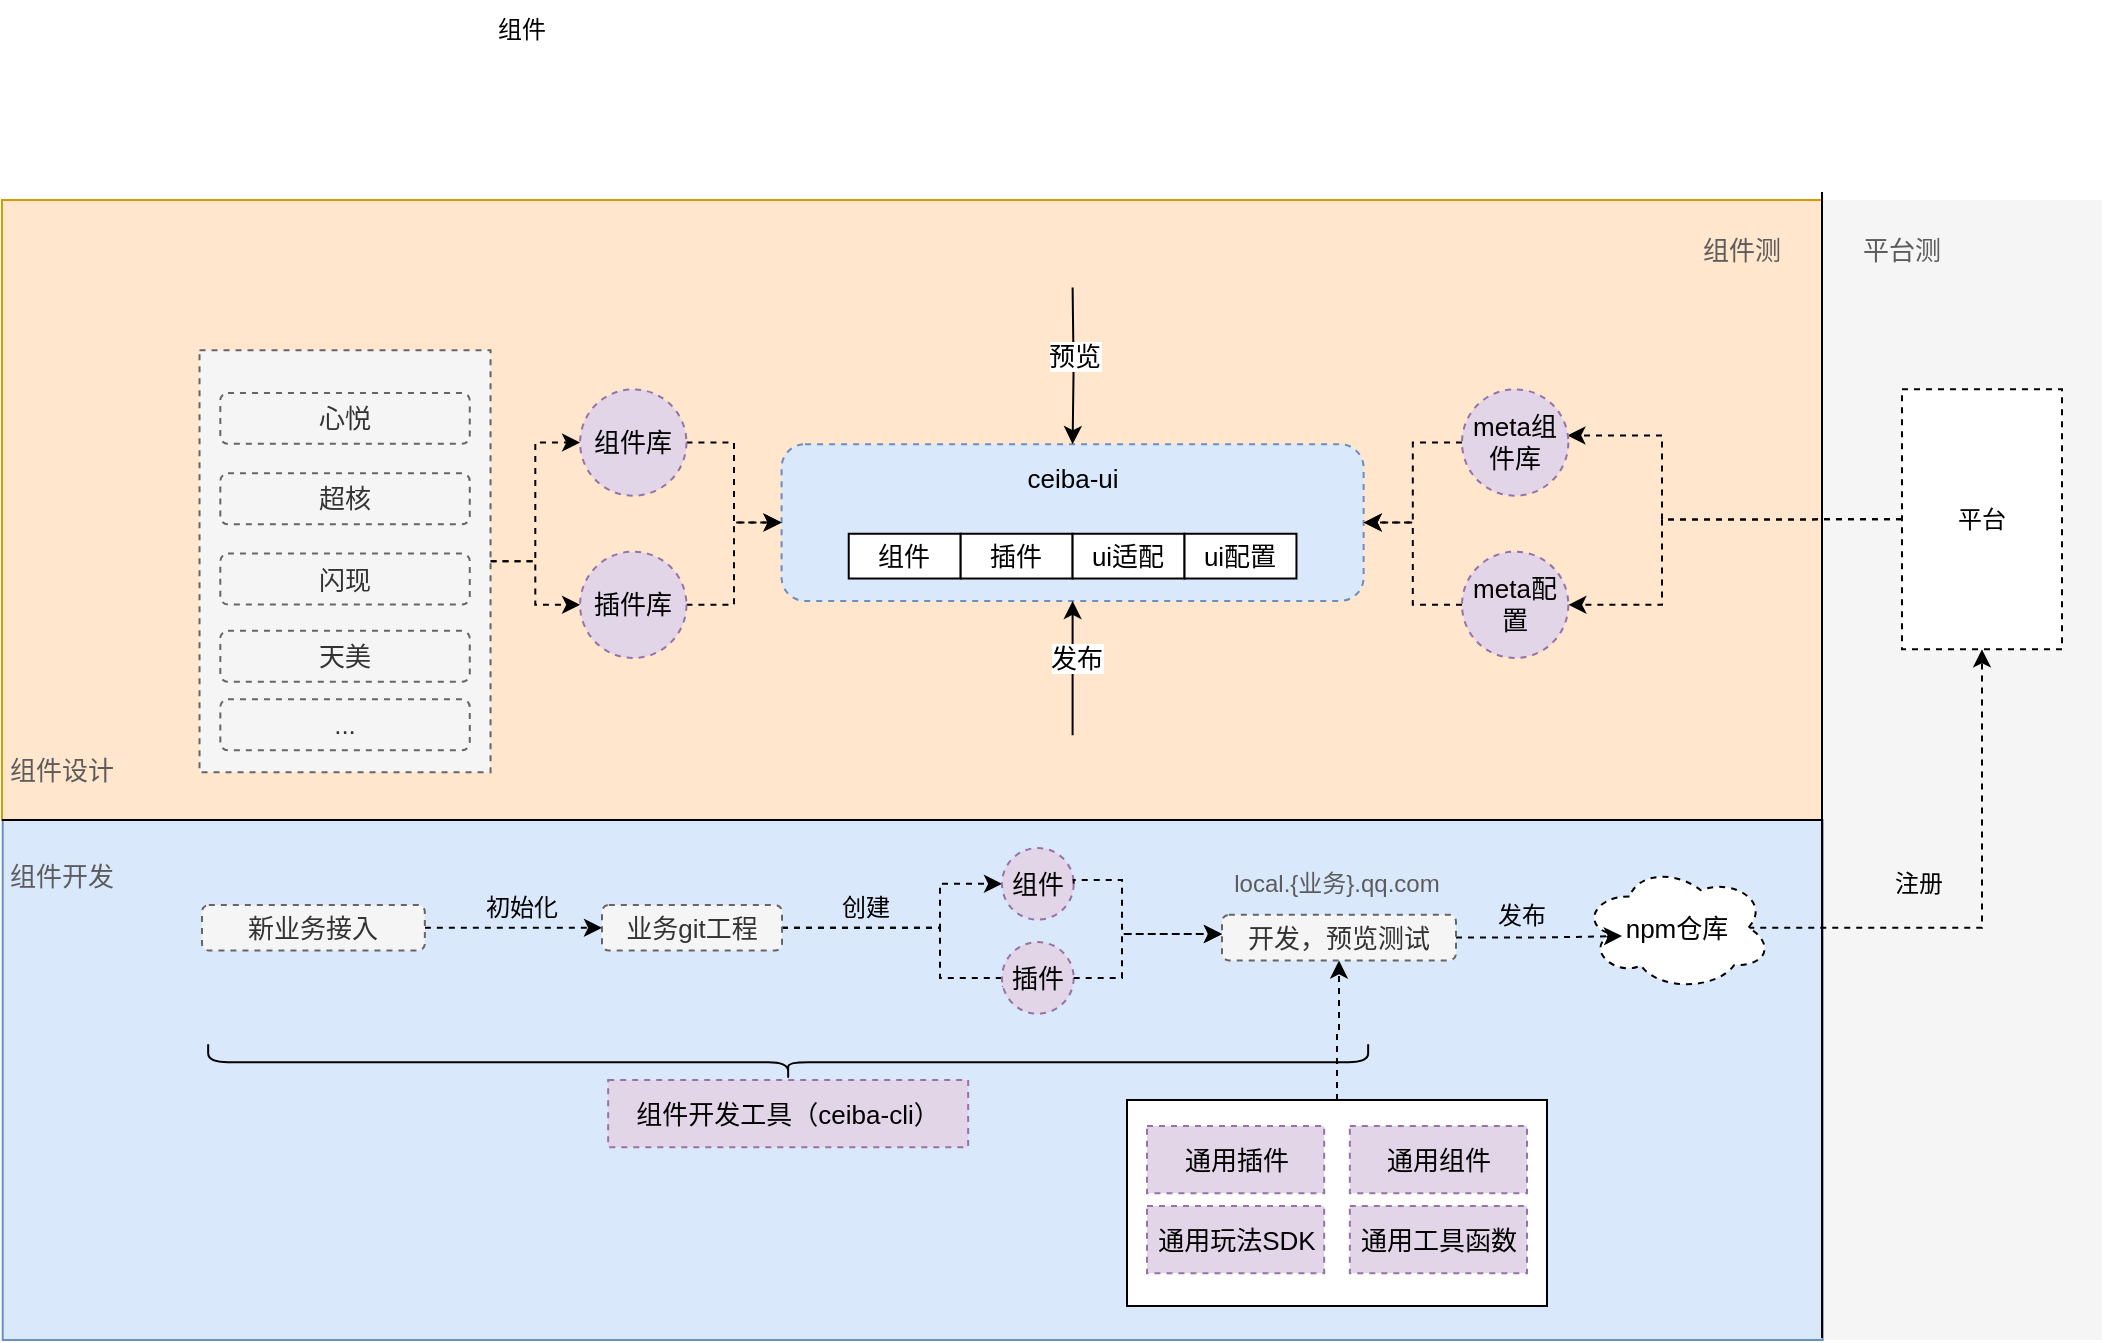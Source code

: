 <mxfile version="15.5.7" type="github">
  <diagram id="rk3C6pTUY0xWVFAPisOY" name="Page-1">
    <mxGraphModel dx="1422" dy="794" grid="1" gridSize="10" guides="1" tooltips="1" connect="1" arrows="1" fold="1" page="1" pageScale="1" pageWidth="827" pageHeight="1169" math="0" shadow="0">
      <root>
        <mxCell id="0" />
        <mxCell id="1" parent="0" />
        <mxCell id="pB1RGP40LvwcYAefXJI1-119" value="" style="rounded=0;whiteSpace=wrap;html=1;fontSize=13;fontColor=#333333;fillColor=#f5f5f5;strokeColor=none;" vertex="1" parent="1">
          <mxGeometry x="930.35" y="290" width="139.65" height="570" as="geometry" />
        </mxCell>
        <mxCell id="pB1RGP40LvwcYAefXJI1-118" value="" style="rounded=0;whiteSpace=wrap;html=1;fontSize=13;fillColor=#dae8fc;strokeColor=#6c8ebf;" vertex="1" parent="1">
          <mxGeometry x="20.35" y="600" width="910" height="260" as="geometry" />
        </mxCell>
        <mxCell id="pB1RGP40LvwcYAefXJI1-117" value="" style="rounded=0;whiteSpace=wrap;html=1;fontSize=13;fillColor=#ffe6cc;strokeColor=#d79b00;" vertex="1" parent="1">
          <mxGeometry x="20" y="290" width="910" height="310" as="geometry" />
        </mxCell>
        <mxCell id="pB1RGP40LvwcYAefXJI1-110" style="edgeStyle=orthogonalEdgeStyle;rounded=0;orthogonalLoop=1;jettySize=auto;html=1;exitX=0.5;exitY=0;exitDx=0;exitDy=0;entryX=0.5;entryY=1;entryDx=0;entryDy=0;dashed=1;fontSize=13;fontColor=#5C5C5C;" edge="1" parent="1" source="pB1RGP40LvwcYAefXJI1-109" target="pB1RGP40LvwcYAefXJI1-95">
          <mxGeometry relative="1" as="geometry" />
        </mxCell>
        <mxCell id="pB1RGP40LvwcYAefXJI1-109" value="" style="rounded=0;whiteSpace=wrap;html=1;fontSize=13;fontColor=#5C5C5C;" vertex="1" parent="1">
          <mxGeometry x="582.5" y="740" width="210" height="103" as="geometry" />
        </mxCell>
        <mxCell id="pB1RGP40LvwcYAefXJI1-24" value="组件" style="text;html=1;strokeColor=none;fillColor=none;align=center;verticalAlign=middle;whiteSpace=wrap;rounded=0;" vertex="1" parent="1">
          <mxGeometry x="250" y="190" width="60" height="30" as="geometry" />
        </mxCell>
        <mxCell id="pB1RGP40LvwcYAefXJI1-67" style="edgeStyle=orthogonalEdgeStyle;rounded=0;orthogonalLoop=1;jettySize=auto;html=1;exitX=1;exitY=0.5;exitDx=0;exitDy=0;fontSize=13;dashed=1;entryX=0;entryY=0.5;entryDx=0;entryDy=0;" edge="1" parent="1" source="pB1RGP40LvwcYAefXJI1-66" target="pB1RGP40LvwcYAefXJI1-68">
          <mxGeometry relative="1" as="geometry">
            <mxPoint x="300.71" y="653.643" as="targetPoint" />
          </mxGeometry>
        </mxCell>
        <mxCell id="pB1RGP40LvwcYAefXJI1-66" value="新业务接入" style="rounded=1;whiteSpace=wrap;html=1;fillColor=#f5f5f5;fontColor=#333333;strokeColor=#666666;dashed=1;fontSize=13;" vertex="1" parent="1">
          <mxGeometry x="119.996" y="642.499" width="111.429" height="22.779" as="geometry" />
        </mxCell>
        <mxCell id="pB1RGP40LvwcYAefXJI1-75" style="edgeStyle=orthogonalEdgeStyle;rounded=0;orthogonalLoop=1;jettySize=auto;html=1;exitX=1;exitY=0.5;exitDx=0;exitDy=0;entryX=0;entryY=0.5;entryDx=0;entryDy=0;fontSize=13;dashed=1;" edge="1" parent="1" source="pB1RGP40LvwcYAefXJI1-68" target="pB1RGP40LvwcYAefXJI1-72">
          <mxGeometry relative="1" as="geometry">
            <mxPoint x="420.0" y="653.89" as="sourcePoint" />
            <Array as="points">
              <mxPoint x="489" y="654" />
              <mxPoint x="489" y="632" />
            </Array>
          </mxGeometry>
        </mxCell>
        <mxCell id="pB1RGP40LvwcYAefXJI1-76" style="edgeStyle=orthogonalEdgeStyle;rounded=0;orthogonalLoop=1;jettySize=auto;html=1;exitX=1;exitY=0.5;exitDx=0;exitDy=0;entryX=0;entryY=0.5;entryDx=0;entryDy=0;fontSize=13;dashed=1;" edge="1" parent="1">
          <mxGeometry relative="1" as="geometry">
            <mxPoint x="410" y="653.89" as="sourcePoint" />
            <mxPoint x="529.29" y="678.967" as="targetPoint" />
            <Array as="points">
              <mxPoint x="489" y="654" />
              <mxPoint x="489" y="679" />
            </Array>
          </mxGeometry>
        </mxCell>
        <mxCell id="pB1RGP40LvwcYAefXJI1-68" value="业务git工程" style="rounded=1;whiteSpace=wrap;html=1;fillColor=#f5f5f5;fontColor=#333333;strokeColor=#666666;dashed=1;fontSize=13;" vertex="1" parent="1">
          <mxGeometry x="320" y="642.5" width="90" height="22.78" as="geometry" />
        </mxCell>
        <mxCell id="pB1RGP40LvwcYAefXJI1-70" value="初始化" style="text;html=1;strokeColor=none;fillColor=none;align=center;verticalAlign=middle;whiteSpace=wrap;rounded=0;fontSize=12;dashed=1;" vertex="1" parent="1">
          <mxGeometry x="250.0" y="629" width="60" height="30" as="geometry" />
        </mxCell>
        <mxCell id="pB1RGP40LvwcYAefXJI1-71" value="组件开发工具（ceiba-cli）" style="text;html=1;strokeColor=#9673a6;fillColor=#e1d5e7;align=center;verticalAlign=middle;whiteSpace=wrap;rounded=0;fontSize=13;dashed=1;" vertex="1" parent="1">
          <mxGeometry x="323.08" y="730" width="180" height="33.58" as="geometry" />
        </mxCell>
        <mxCell id="pB1RGP40LvwcYAefXJI1-78" value="创建" style="text;html=1;strokeColor=none;fillColor=none;align=center;verticalAlign=middle;whiteSpace=wrap;rounded=0;fontSize=12;dashed=1;" vertex="1" parent="1">
          <mxGeometry x="422" y="629" width="60" height="30" as="geometry" />
        </mxCell>
        <mxCell id="pB1RGP40LvwcYAefXJI1-90" style="edgeStyle=orthogonalEdgeStyle;rounded=0;orthogonalLoop=1;jettySize=auto;html=1;exitX=0.875;exitY=0.5;exitDx=0;exitDy=0;exitPerimeter=0;fontSize=12;dashed=1;" edge="1" parent="1" source="pB1RGP40LvwcYAefXJI1-82" target="pB1RGP40LvwcYAefXJI1-87">
          <mxGeometry relative="1" as="geometry" />
        </mxCell>
        <mxCell id="pB1RGP40LvwcYAefXJI1-82" value="npm仓库" style="ellipse;shape=cloud;whiteSpace=wrap;html=1;fontSize=13;dashed=1;" vertex="1" parent="1">
          <mxGeometry x="810" y="622.55" width="95" height="62.67" as="geometry" />
        </mxCell>
        <mxCell id="pB1RGP40LvwcYAefXJI1-88" style="edgeStyle=orthogonalEdgeStyle;rounded=0;orthogonalLoop=1;jettySize=auto;html=1;exitX=0;exitY=0.5;exitDx=0;exitDy=0;entryX=0.991;entryY=0.433;entryDx=0;entryDy=0;entryPerimeter=0;fontSize=12;dashed=1;" edge="1" parent="1" source="pB1RGP40LvwcYAefXJI1-87" target="pB1RGP40LvwcYAefXJI1-40">
          <mxGeometry relative="1" as="geometry">
            <Array as="points">
              <mxPoint x="850" y="450" />
              <mxPoint x="850" y="408" />
            </Array>
          </mxGeometry>
        </mxCell>
        <mxCell id="pB1RGP40LvwcYAefXJI1-89" style="edgeStyle=orthogonalEdgeStyle;rounded=0;orthogonalLoop=1;jettySize=auto;html=1;exitX=0;exitY=0.5;exitDx=0;exitDy=0;entryX=1;entryY=0.5;entryDx=0;entryDy=0;fontSize=12;dashed=1;" edge="1" parent="1" source="pB1RGP40LvwcYAefXJI1-87" target="pB1RGP40LvwcYAefXJI1-85">
          <mxGeometry relative="1" as="geometry">
            <Array as="points">
              <mxPoint x="850" y="450" />
              <mxPoint x="850" y="492" />
            </Array>
          </mxGeometry>
        </mxCell>
        <mxCell id="pB1RGP40LvwcYAefXJI1-87" value="平台" style="rounded=0;whiteSpace=wrap;html=1;fontSize=12;dashed=1;" vertex="1" parent="1">
          <mxGeometry x="970" y="384.68" width="80" height="130" as="geometry" />
        </mxCell>
        <mxCell id="pB1RGP40LvwcYAefXJI1-79" value="发布" style="text;html=1;strokeColor=none;fillColor=none;align=center;verticalAlign=middle;whiteSpace=wrap;rounded=0;fontSize=12;dashed=1;" vertex="1" parent="1">
          <mxGeometry x="760" y="630.43" width="40" height="34.85" as="geometry" />
        </mxCell>
        <mxCell id="pB1RGP40LvwcYAefXJI1-94" value="" style="shape=curlyBracket;whiteSpace=wrap;html=1;rounded=1;fontSize=12;rotation=-90;" vertex="1" parent="1">
          <mxGeometry x="404.15" y="431.08" width="17.85" height="580" as="geometry" />
        </mxCell>
        <mxCell id="pB1RGP40LvwcYAefXJI1-74" value="" style="group;fontSize=13;dashed=1;" vertex="1" connectable="0" parent="1">
          <mxGeometry x="520" y="614" width="38.411" height="89.61" as="geometry" />
        </mxCell>
        <mxCell id="pB1RGP40LvwcYAefXJI1-72" value="组件" style="ellipse;whiteSpace=wrap;html=1;aspect=fixed;fillColor=#e1d5e7;strokeColor=#9673a6;fontSize=13;dashed=1;" vertex="1" parent="pB1RGP40LvwcYAefXJI1-74">
          <mxGeometry width="35.844" height="35.844" as="geometry" />
        </mxCell>
        <mxCell id="pB1RGP40LvwcYAefXJI1-73" value="插件" style="ellipse;whiteSpace=wrap;html=1;aspect=fixed;fillColor=#e1d5e7;strokeColor=#9673a6;fontSize=13;dashed=1;" vertex="1" parent="pB1RGP40LvwcYAefXJI1-74">
          <mxGeometry y="47.045" width="35.844" height="35.844" as="geometry" />
        </mxCell>
        <mxCell id="pB1RGP40LvwcYAefXJI1-99" style="edgeStyle=orthogonalEdgeStyle;rounded=0;orthogonalLoop=1;jettySize=auto;html=1;exitX=1;exitY=0.5;exitDx=0;exitDy=0;dashed=1;fontSize=12;" edge="1" parent="1" source="pB1RGP40LvwcYAefXJI1-95">
          <mxGeometry relative="1" as="geometry">
            <mxPoint x="830" y="658" as="targetPoint" />
          </mxGeometry>
        </mxCell>
        <mxCell id="pB1RGP40LvwcYAefXJI1-95" value="开发，预览测试" style="rounded=1;whiteSpace=wrap;html=1;fillColor=#f5f5f5;fontColor=#333333;strokeColor=#666666;dashed=1;fontSize=13;" vertex="1" parent="1">
          <mxGeometry x="630" y="647.42" width="117" height="22.78" as="geometry" />
        </mxCell>
        <mxCell id="pB1RGP40LvwcYAefXJI1-92" style="edgeStyle=orthogonalEdgeStyle;rounded=0;orthogonalLoop=1;jettySize=auto;html=1;exitX=1;exitY=0.5;exitDx=0;exitDy=0;fontSize=12;dashed=1;" edge="1" parent="1" source="pB1RGP40LvwcYAefXJI1-73" target="pB1RGP40LvwcYAefXJI1-95">
          <mxGeometry x="529.29" y="614" as="geometry">
            <Array as="points">
              <mxPoint x="580" y="679" />
              <mxPoint x="580" y="657" />
            </Array>
          </mxGeometry>
        </mxCell>
        <mxCell id="pB1RGP40LvwcYAefXJI1-83" style="edgeStyle=orthogonalEdgeStyle;rounded=0;orthogonalLoop=1;jettySize=auto;html=1;exitX=1;exitY=0.5;exitDx=0;exitDy=0;fontSize=12;dashed=1;" edge="1" parent="1" source="pB1RGP40LvwcYAefXJI1-72" target="pB1RGP40LvwcYAefXJI1-95">
          <mxGeometry x="529.29" y="614" as="geometry">
            <mxPoint x="620" y="657" as="targetPoint" />
            <Array as="points">
              <mxPoint x="556" y="630" />
              <mxPoint x="580" y="630" />
              <mxPoint x="580" y="657" />
            </Array>
          </mxGeometry>
        </mxCell>
        <mxCell id="pB1RGP40LvwcYAefXJI1-102" value="local.{业务}.qq.com" style="text;html=1;strokeColor=none;fillColor=none;align=center;verticalAlign=middle;whiteSpace=wrap;rounded=0;fontSize=12;fontColor=#5C5C5C;" vertex="1" parent="1">
          <mxGeometry x="628" y="617.42" width="119" height="30" as="geometry" />
        </mxCell>
        <mxCell id="pB1RGP40LvwcYAefXJI1-105" value="通用组件" style="text;html=1;strokeColor=#9673a6;fillColor=#e1d5e7;align=center;verticalAlign=middle;whiteSpace=wrap;rounded=0;fontSize=13;dashed=1;" vertex="1" parent="1">
          <mxGeometry x="693.92" y="753" width="88.58" height="33.58" as="geometry" />
        </mxCell>
        <mxCell id="pB1RGP40LvwcYAefXJI1-106" value="通用插件" style="text;html=1;strokeColor=#9673a6;fillColor=#e1d5e7;align=center;verticalAlign=middle;whiteSpace=wrap;rounded=0;fontSize=13;dashed=1;" vertex="1" parent="1">
          <mxGeometry x="592.5" y="753" width="88.58" height="33.58" as="geometry" />
        </mxCell>
        <mxCell id="pB1RGP40LvwcYAefXJI1-107" value="通用玩法SDK" style="text;html=1;strokeColor=#9673a6;fillColor=#e1d5e7;align=center;verticalAlign=middle;whiteSpace=wrap;rounded=0;fontSize=13;dashed=1;" vertex="1" parent="1">
          <mxGeometry x="592.5" y="793" width="88.58" height="33.58" as="geometry" />
        </mxCell>
        <mxCell id="pB1RGP40LvwcYAefXJI1-108" value="通用工具函数" style="text;html=1;strokeColor=#9673a6;fillColor=#e1d5e7;align=center;verticalAlign=middle;whiteSpace=wrap;rounded=0;fontSize=13;dashed=1;" vertex="1" parent="1">
          <mxGeometry x="693.92" y="793" width="88.58" height="33.58" as="geometry" />
        </mxCell>
        <mxCell id="pB1RGP40LvwcYAefXJI1-18" value="" style="rounded=1;whiteSpace=wrap;html=1;fillColor=#dae8fc;strokeColor=#6c8ebf;dashed=1;fontSize=13;" vertex="1" parent="1">
          <mxGeometry x="409.788" y="412.104" width="291.024" height="78.353" as="geometry" />
        </mxCell>
        <mxCell id="pB1RGP40LvwcYAefXJI1-19" value="ceiba-ui" style="text;html=1;strokeColor=none;fillColor=none;align=center;verticalAlign=middle;whiteSpace=wrap;rounded=0;fontSize=13;" vertex="1" parent="1">
          <mxGeometry x="521.721" y="412.104" width="67.159" height="33.58" as="geometry" />
        </mxCell>
        <mxCell id="pB1RGP40LvwcYAefXJI1-20" value="组件" style="rounded=0;whiteSpace=wrap;html=1;fontSize=13;" vertex="1" parent="1">
          <mxGeometry x="443.368" y="456.877" width="55.966" height="22.386" as="geometry" />
        </mxCell>
        <mxCell id="pB1RGP40LvwcYAefXJI1-21" value="插件" style="rounded=0;whiteSpace=wrap;html=1;fontSize=13;" vertex="1" parent="1">
          <mxGeometry x="499.334" y="456.877" width="55.966" height="22.386" as="geometry" />
        </mxCell>
        <mxCell id="pB1RGP40LvwcYAefXJI1-22" value="ui适配" style="rounded=0;whiteSpace=wrap;html=1;fontSize=13;" vertex="1" parent="1">
          <mxGeometry x="555.3" y="456.877" width="55.966" height="22.386" as="geometry" />
        </mxCell>
        <mxCell id="pB1RGP40LvwcYAefXJI1-23" value="ui配置" style="rounded=0;whiteSpace=wrap;html=1;fontSize=13;" vertex="1" parent="1">
          <mxGeometry x="611.266" y="456.877" width="55.966" height="22.386" as="geometry" />
        </mxCell>
        <mxCell id="pB1RGP40LvwcYAefXJI1-26" style="edgeStyle=orthogonalEdgeStyle;rounded=0;orthogonalLoop=1;jettySize=auto;html=1;exitX=0.5;exitY=1;exitDx=0;exitDy=0;entryX=0.5;entryY=0;entryDx=0;entryDy=0;fontSize=13;" edge="1" parent="1" target="pB1RGP40LvwcYAefXJI1-19">
          <mxGeometry x="60" y="286.74" as="geometry">
            <mxPoint x="555.3" y="333.752" as="sourcePoint" />
          </mxGeometry>
        </mxCell>
        <mxCell id="pB1RGP40LvwcYAefXJI1-31" value="预览" style="edgeLabel;html=1;align=center;verticalAlign=middle;resizable=0;points=[];fontSize=13;" vertex="1" connectable="0" parent="pB1RGP40LvwcYAefXJI1-26">
          <mxGeometry x="-0.124" relative="1" as="geometry">
            <mxPoint as="offset" />
          </mxGeometry>
        </mxCell>
        <mxCell id="pB1RGP40LvwcYAefXJI1-32" value="" style="endArrow=classic;html=1;rounded=0;entryX=0.5;entryY=1;entryDx=0;entryDy=0;fontSize=13;" edge="1" parent="1" target="pB1RGP40LvwcYAefXJI1-18">
          <mxGeometry x="60" y="286.74" width="50" height="50" as="geometry">
            <mxPoint x="555.3" y="557.616" as="sourcePoint" />
            <mxPoint x="577.687" y="501.65" as="targetPoint" />
          </mxGeometry>
        </mxCell>
        <mxCell id="pB1RGP40LvwcYAefXJI1-33" value="发布" style="edgeLabel;html=1;align=center;verticalAlign=middle;resizable=0;points=[];fontSize=13;" vertex="1" connectable="0" parent="pB1RGP40LvwcYAefXJI1-32">
          <mxGeometry x="0.163" y="-1" relative="1" as="geometry">
            <mxPoint as="offset" />
          </mxGeometry>
        </mxCell>
        <mxCell id="pB1RGP40LvwcYAefXJI1-53" style="edgeStyle=orthogonalEdgeStyle;rounded=0;orthogonalLoop=1;jettySize=auto;html=1;exitX=1;exitY=0.5;exitDx=0;exitDy=0;entryX=0;entryY=0.5;entryDx=0;entryDy=0;fontSize=13;dashed=1;" edge="1" parent="1" source="pB1RGP40LvwcYAefXJI1-34" target="pB1RGP40LvwcYAefXJI1-18">
          <mxGeometry x="60" y="286.74" as="geometry" />
        </mxCell>
        <mxCell id="pB1RGP40LvwcYAefXJI1-34" value="组件库" style="ellipse;whiteSpace=wrap;html=1;aspect=fixed;fillColor=#e1d5e7;strokeColor=#9673a6;fontSize=13;dashed=1;" vertex="1" parent="1">
          <mxGeometry x="309.049" y="384.681" width="53.168" height="53.168" as="geometry" />
        </mxCell>
        <mxCell id="pB1RGP40LvwcYAefXJI1-41" style="edgeStyle=orthogonalEdgeStyle;rounded=0;orthogonalLoop=1;jettySize=auto;html=1;exitX=0;exitY=0.5;exitDx=0;exitDy=0;entryX=1;entryY=0.5;entryDx=0;entryDy=0;fontSize=13;dashed=1;" edge="1" parent="1" source="pB1RGP40LvwcYAefXJI1-40" target="pB1RGP40LvwcYAefXJI1-18">
          <mxGeometry x="60" y="286.74" as="geometry" />
        </mxCell>
        <mxCell id="pB1RGP40LvwcYAefXJI1-40" value="meta组件库" style="ellipse;whiteSpace=wrap;html=1;aspect=fixed;fillColor=#e1d5e7;strokeColor=#9673a6;fontSize=13;dashed=1;" vertex="1" parent="1">
          <mxGeometry x="750.002" y="384.677" width="53.168" height="53.168" as="geometry" />
        </mxCell>
        <mxCell id="pB1RGP40LvwcYAefXJI1-54" style="edgeStyle=orthogonalEdgeStyle;rounded=0;orthogonalLoop=1;jettySize=auto;html=1;exitX=1;exitY=0.5;exitDx=0;exitDy=0;fontSize=13;dashed=1;" edge="1" parent="1" source="pB1RGP40LvwcYAefXJI1-51" target="pB1RGP40LvwcYAefXJI1-18">
          <mxGeometry x="60" y="286.74" as="geometry" />
        </mxCell>
        <mxCell id="pB1RGP40LvwcYAefXJI1-51" value="插件库" style="ellipse;whiteSpace=wrap;html=1;aspect=fixed;fillColor=#e1d5e7;strokeColor=#9673a6;fontSize=13;dashed=1;" vertex="1" parent="1">
          <mxGeometry x="309.049" y="465.832" width="53.168" height="53.168" as="geometry" />
        </mxCell>
        <mxCell id="pB1RGP40LvwcYAefXJI1-52" style="edgeStyle=orthogonalEdgeStyle;rounded=0;orthogonalLoop=1;jettySize=auto;html=1;exitX=1;exitY=0.5;exitDx=0;exitDy=0;fontSize=13;dashed=1;" edge="1" parent="1" source="pB1RGP40LvwcYAefXJI1-15" target="pB1RGP40LvwcYAefXJI1-51">
          <mxGeometry x="60" y="286.74" as="geometry" />
        </mxCell>
        <mxCell id="pB1RGP40LvwcYAefXJI1-15" value="" style="rounded=0;whiteSpace=wrap;html=1;fillColor=#f5f5f5;fontColor=#333333;strokeColor=#666666;dashed=1;fontSize=13;" vertex="1" parent="1">
          <mxGeometry x="118.764" y="365.093" width="145.512" height="210.992" as="geometry" />
        </mxCell>
        <mxCell id="pB1RGP40LvwcYAefXJI1-38" style="edgeStyle=orthogonalEdgeStyle;rounded=0;orthogonalLoop=1;jettySize=auto;html=1;exitX=1;exitY=0.5;exitDx=0;exitDy=0;fontSize=13;dashed=1;" edge="1" parent="1" source="pB1RGP40LvwcYAefXJI1-15" target="pB1RGP40LvwcYAefXJI1-34">
          <mxGeometry x="60" y="286.74" as="geometry" />
        </mxCell>
        <mxCell id="pB1RGP40LvwcYAefXJI1-7" value="超核" style="rounded=1;whiteSpace=wrap;html=1;fillColor=#f5f5f5;fontColor=#333333;strokeColor=#666666;dashed=1;fontSize=13;" vertex="1" parent="1">
          <mxGeometry x="129.158" y="426.655" width="124.725" height="25.497" as="geometry" />
        </mxCell>
        <mxCell id="pB1RGP40LvwcYAefXJI1-28" value="..." style="rounded=1;whiteSpace=wrap;html=1;fillColor=#f5f5f5;fontColor=#333333;strokeColor=#666666;dashed=1;fontSize=13;" vertex="1" parent="1">
          <mxGeometry x="129.158" y="539.661" width="124.725" height="25.497" as="geometry" />
        </mxCell>
        <mxCell id="pB1RGP40LvwcYAefXJI1-55" value="心悦" style="rounded=1;whiteSpace=wrap;html=1;fillColor=#f5f5f5;fontColor=#333333;strokeColor=#666666;dashed=1;fontSize=13;" vertex="1" parent="1">
          <mxGeometry x="129.158" y="386.438" width="124.725" height="25.497" as="geometry" />
        </mxCell>
        <mxCell id="pB1RGP40LvwcYAefXJI1-56" value="闪现" style="rounded=1;whiteSpace=wrap;html=1;fillColor=#f5f5f5;fontColor=#333333;strokeColor=#666666;dashed=1;fontSize=13;" vertex="1" parent="1">
          <mxGeometry x="129.158" y="466.771" width="124.725" height="25.497" as="geometry" />
        </mxCell>
        <mxCell id="pB1RGP40LvwcYAefXJI1-57" value="天美" style="rounded=1;whiteSpace=wrap;html=1;fillColor=#f5f5f5;fontColor=#333333;strokeColor=#666666;dashed=1;fontSize=13;" vertex="1" parent="1">
          <mxGeometry x="129.158" y="505.412" width="124.725" height="25.497" as="geometry" />
        </mxCell>
        <mxCell id="pB1RGP40LvwcYAefXJI1-86" style="edgeStyle=orthogonalEdgeStyle;rounded=0;orthogonalLoop=1;jettySize=auto;html=1;exitX=0;exitY=0.5;exitDx=0;exitDy=0;entryX=1;entryY=0.5;entryDx=0;entryDy=0;fontSize=12;dashed=1;" edge="1" parent="1" source="pB1RGP40LvwcYAefXJI1-85" target="pB1RGP40LvwcYAefXJI1-18">
          <mxGeometry x="60" y="286.74" as="geometry" />
        </mxCell>
        <mxCell id="pB1RGP40LvwcYAefXJI1-85" value="meta配置" style="ellipse;whiteSpace=wrap;html=1;aspect=fixed;fillColor=#e1d5e7;strokeColor=#9673a6;fontSize=13;dashed=1;" vertex="1" parent="1">
          <mxGeometry x="750.002" y="465.837" width="53.168" height="53.168" as="geometry" />
        </mxCell>
        <mxCell id="pB1RGP40LvwcYAefXJI1-93" value="注册" style="text;html=1;strokeColor=none;fillColor=none;align=center;verticalAlign=middle;whiteSpace=wrap;rounded=0;fontSize=12;dashed=1;" vertex="1" parent="1">
          <mxGeometry x="939.998" y="614.002" width="76.822" height="35.844" as="geometry" />
        </mxCell>
        <mxCell id="pB1RGP40LvwcYAefXJI1-111" value="" style="endArrow=none;html=1;rounded=0;fontSize=13;fontColor=#5C5C5C;" edge="1" parent="1">
          <mxGeometry width="50" height="50" relative="1" as="geometry">
            <mxPoint x="20" y="600" as="sourcePoint" />
            <mxPoint x="930" y="600" as="targetPoint" />
          </mxGeometry>
        </mxCell>
        <mxCell id="pB1RGP40LvwcYAefXJI1-112" value="" style="endArrow=none;html=1;rounded=0;fontSize=13;fontColor=#5C5C5C;" edge="1" parent="1">
          <mxGeometry width="50" height="50" relative="1" as="geometry">
            <mxPoint x="930" y="286" as="sourcePoint" />
            <mxPoint x="930" y="859" as="targetPoint" />
          </mxGeometry>
        </mxCell>
        <mxCell id="pB1RGP40LvwcYAefXJI1-113" value="组件设计" style="text;html=1;strokeColor=none;fillColor=none;align=center;verticalAlign=middle;whiteSpace=wrap;rounded=0;fontSize=13;fontColor=#5C5C5C;" vertex="1" parent="1">
          <mxGeometry x="20" y="560" width="60" height="30" as="geometry" />
        </mxCell>
        <mxCell id="pB1RGP40LvwcYAefXJI1-114" value="组件开发" style="text;html=1;strokeColor=none;fillColor=none;align=center;verticalAlign=middle;whiteSpace=wrap;rounded=0;fontSize=13;fontColor=#5C5C5C;" vertex="1" parent="1">
          <mxGeometry x="20" y="612.5" width="60" height="30" as="geometry" />
        </mxCell>
        <mxCell id="pB1RGP40LvwcYAefXJI1-115" value="组件测" style="text;html=1;strokeColor=none;fillColor=none;align=center;verticalAlign=middle;whiteSpace=wrap;rounded=0;fontSize=13;fontColor=#5C5C5C;" vertex="1" parent="1">
          <mxGeometry x="860" y="300" width="60" height="30" as="geometry" />
        </mxCell>
        <mxCell id="pB1RGP40LvwcYAefXJI1-116" value="平台测" style="text;html=1;strokeColor=none;fillColor=none;align=center;verticalAlign=middle;whiteSpace=wrap;rounded=0;fontSize=13;fontColor=#5C5C5C;" vertex="1" parent="1">
          <mxGeometry x="940" y="300" width="60" height="30" as="geometry" />
        </mxCell>
      </root>
    </mxGraphModel>
  </diagram>
</mxfile>
